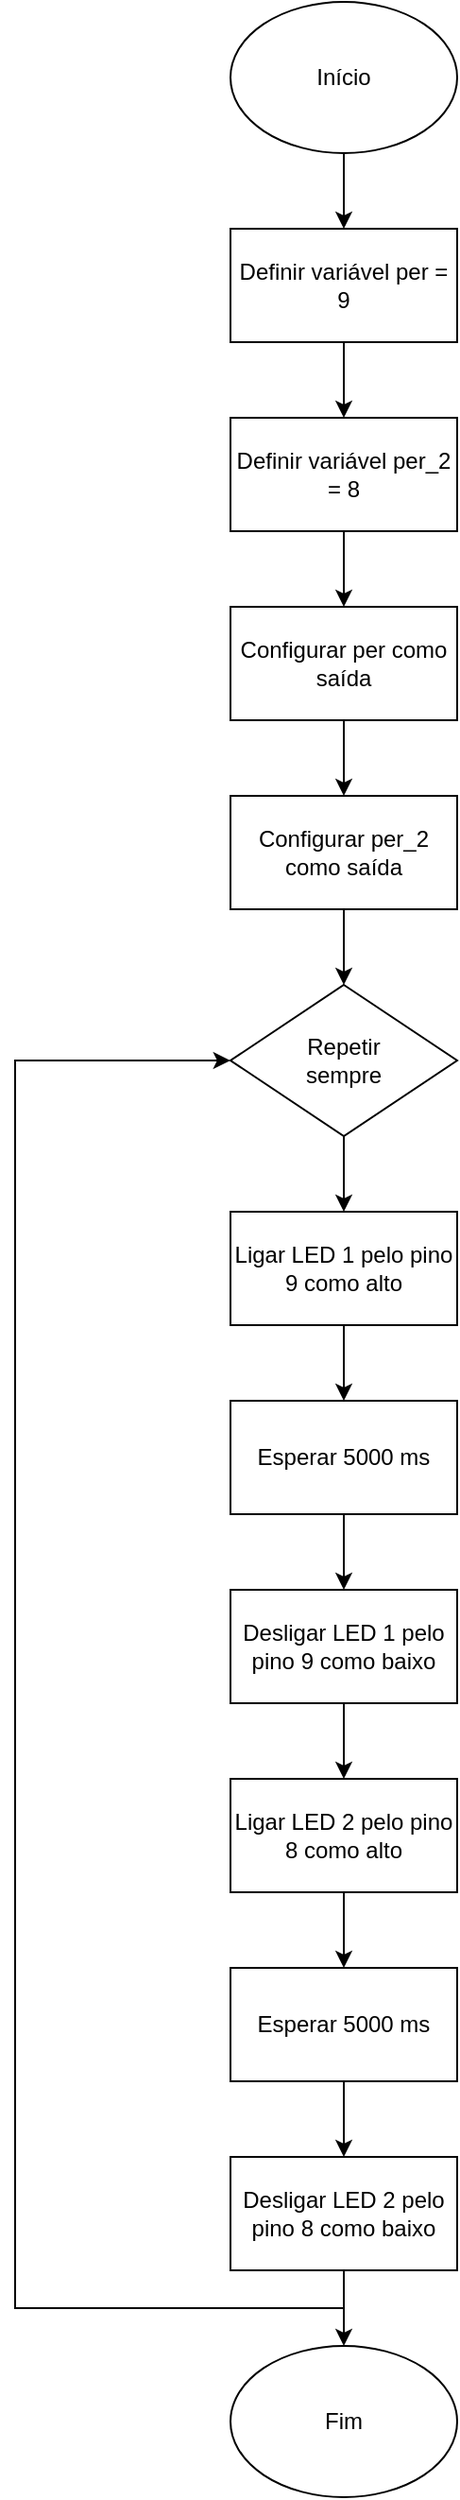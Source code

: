 <mxfile version="28.2.5">
  <diagram name="Página-1" id="lgsfylnA9JrC5za6dz95">
    <mxGraphModel dx="856" dy="1164" grid="1" gridSize="10" guides="1" tooltips="1" connect="1" arrows="1" fold="1" page="1" pageScale="1" pageWidth="827" pageHeight="1169" math="0" shadow="0">
      <root>
        <mxCell id="0" />
        <mxCell id="1" parent="0" />
        <mxCell id="7GB0SN49nU3vowdlAvA3-3" style="edgeStyle=orthogonalEdgeStyle;rounded=0;orthogonalLoop=1;jettySize=auto;html=1;entryX=0.5;entryY=0;entryDx=0;entryDy=0;" parent="1" source="7GB0SN49nU3vowdlAvA3-1" target="7GB0SN49nU3vowdlAvA3-2" edge="1">
          <mxGeometry relative="1" as="geometry" />
        </mxCell>
        <mxCell id="7GB0SN49nU3vowdlAvA3-1" value="Início" style="ellipse;whiteSpace=wrap;html=1;" parent="1" vertex="1">
          <mxGeometry x="354" y="40" width="120" height="80" as="geometry" />
        </mxCell>
        <mxCell id="7GB0SN49nU3vowdlAvA3-6" style="edgeStyle=orthogonalEdgeStyle;rounded=0;orthogonalLoop=1;jettySize=auto;html=1;entryX=0.5;entryY=0;entryDx=0;entryDy=0;" parent="1" source="7GB0SN49nU3vowdlAvA3-2" target="7GB0SN49nU3vowdlAvA3-4" edge="1">
          <mxGeometry relative="1" as="geometry" />
        </mxCell>
        <mxCell id="7GB0SN49nU3vowdlAvA3-2" value="&lt;div&gt;Definir variável per = 9&lt;/div&gt;" style="rounded=0;whiteSpace=wrap;html=1;" parent="1" vertex="1">
          <mxGeometry x="354" y="160" width="120" height="60" as="geometry" />
        </mxCell>
        <mxCell id="7GB0SN49nU3vowdlAvA3-7" style="edgeStyle=orthogonalEdgeStyle;rounded=0;orthogonalLoop=1;jettySize=auto;html=1;entryX=0.5;entryY=0;entryDx=0;entryDy=0;" parent="1" source="7GB0SN49nU3vowdlAvA3-4" target="7GB0SN49nU3vowdlAvA3-5" edge="1">
          <mxGeometry relative="1" as="geometry" />
        </mxCell>
        <mxCell id="7GB0SN49nU3vowdlAvA3-4" value="&lt;div&gt;Definir variável per_2 = 8&lt;/div&gt;" style="rounded=0;whiteSpace=wrap;html=1;" parent="1" vertex="1">
          <mxGeometry x="354" y="260" width="120" height="60" as="geometry" />
        </mxCell>
        <mxCell id="7a_tcJB_ISBaQT_1QwqY-2" style="edgeStyle=orthogonalEdgeStyle;rounded=0;orthogonalLoop=1;jettySize=auto;html=1;entryX=0.5;entryY=0;entryDx=0;entryDy=0;" edge="1" parent="1" source="7GB0SN49nU3vowdlAvA3-5" target="7a_tcJB_ISBaQT_1QwqY-1">
          <mxGeometry relative="1" as="geometry" />
        </mxCell>
        <mxCell id="7GB0SN49nU3vowdlAvA3-5" value="&lt;div&gt;Configurar per como saída&lt;/div&gt;" style="rounded=0;whiteSpace=wrap;html=1;" parent="1" vertex="1">
          <mxGeometry x="354" y="360" width="120" height="60" as="geometry" />
        </mxCell>
        <mxCell id="7a_tcJB_ISBaQT_1QwqY-4" style="edgeStyle=orthogonalEdgeStyle;rounded=0;orthogonalLoop=1;jettySize=auto;html=1;entryX=0.5;entryY=0;entryDx=0;entryDy=0;" edge="1" parent="1" source="7a_tcJB_ISBaQT_1QwqY-1" target="7a_tcJB_ISBaQT_1QwqY-5">
          <mxGeometry relative="1" as="geometry">
            <mxPoint x="414" y="560" as="targetPoint" />
          </mxGeometry>
        </mxCell>
        <mxCell id="7a_tcJB_ISBaQT_1QwqY-1" value="&lt;div&gt;Configurar per_2 como saída&lt;/div&gt;" style="rounded=0;whiteSpace=wrap;html=1;" vertex="1" parent="1">
          <mxGeometry x="354" y="460" width="120" height="60" as="geometry" />
        </mxCell>
        <mxCell id="7a_tcJB_ISBaQT_1QwqY-13" style="edgeStyle=orthogonalEdgeStyle;rounded=0;orthogonalLoop=1;jettySize=auto;html=1;entryX=0.5;entryY=0;entryDx=0;entryDy=0;" edge="1" parent="1" source="7a_tcJB_ISBaQT_1QwqY-5" target="7a_tcJB_ISBaQT_1QwqY-7">
          <mxGeometry relative="1" as="geometry" />
        </mxCell>
        <mxCell id="7a_tcJB_ISBaQT_1QwqY-5" value="Repetir&lt;div&gt;sempre&lt;/div&gt;" style="rhombus;whiteSpace=wrap;html=1;" vertex="1" parent="1">
          <mxGeometry x="354" y="560" width="120" height="80" as="geometry" />
        </mxCell>
        <mxCell id="7a_tcJB_ISBaQT_1QwqY-14" style="edgeStyle=orthogonalEdgeStyle;rounded=0;orthogonalLoop=1;jettySize=auto;html=1;entryX=0.5;entryY=0;entryDx=0;entryDy=0;" edge="1" parent="1" source="7a_tcJB_ISBaQT_1QwqY-7" target="7a_tcJB_ISBaQT_1QwqY-8">
          <mxGeometry relative="1" as="geometry" />
        </mxCell>
        <mxCell id="7a_tcJB_ISBaQT_1QwqY-7" value="&lt;div&gt;Ligar LED 1 pelo pino 9 como alto&lt;/div&gt;" style="rounded=0;whiteSpace=wrap;html=1;" vertex="1" parent="1">
          <mxGeometry x="354" y="680" width="120" height="60" as="geometry" />
        </mxCell>
        <mxCell id="7a_tcJB_ISBaQT_1QwqY-16" style="edgeStyle=orthogonalEdgeStyle;rounded=0;orthogonalLoop=1;jettySize=auto;html=1;entryX=0.5;entryY=0;entryDx=0;entryDy=0;" edge="1" parent="1" source="7a_tcJB_ISBaQT_1QwqY-8" target="7a_tcJB_ISBaQT_1QwqY-9">
          <mxGeometry relative="1" as="geometry" />
        </mxCell>
        <mxCell id="7a_tcJB_ISBaQT_1QwqY-8" value="Esperar 5000 ms" style="rounded=0;whiteSpace=wrap;html=1;" vertex="1" parent="1">
          <mxGeometry x="354" y="780" width="120" height="60" as="geometry" />
        </mxCell>
        <mxCell id="7a_tcJB_ISBaQT_1QwqY-17" style="edgeStyle=orthogonalEdgeStyle;rounded=0;orthogonalLoop=1;jettySize=auto;html=1;entryX=0.5;entryY=0;entryDx=0;entryDy=0;" edge="1" parent="1" source="7a_tcJB_ISBaQT_1QwqY-9" target="7a_tcJB_ISBaQT_1QwqY-10">
          <mxGeometry relative="1" as="geometry" />
        </mxCell>
        <mxCell id="7a_tcJB_ISBaQT_1QwqY-9" value="&lt;div&gt;Desligar LED 1 pelo pino 9 como baixo&lt;/div&gt;" style="rounded=0;whiteSpace=wrap;html=1;" vertex="1" parent="1">
          <mxGeometry x="354" y="880" width="120" height="60" as="geometry" />
        </mxCell>
        <mxCell id="7a_tcJB_ISBaQT_1QwqY-18" style="edgeStyle=orthogonalEdgeStyle;rounded=0;orthogonalLoop=1;jettySize=auto;html=1;entryX=0.5;entryY=0;entryDx=0;entryDy=0;" edge="1" parent="1" source="7a_tcJB_ISBaQT_1QwqY-10" target="7a_tcJB_ISBaQT_1QwqY-11">
          <mxGeometry relative="1" as="geometry" />
        </mxCell>
        <mxCell id="7a_tcJB_ISBaQT_1QwqY-10" value="Ligar LED 2 pelo pino 8 como alto" style="rounded=0;whiteSpace=wrap;html=1;" vertex="1" parent="1">
          <mxGeometry x="354" y="980" width="120" height="60" as="geometry" />
        </mxCell>
        <mxCell id="7a_tcJB_ISBaQT_1QwqY-19" style="edgeStyle=orthogonalEdgeStyle;rounded=0;orthogonalLoop=1;jettySize=auto;html=1;entryX=0.5;entryY=0;entryDx=0;entryDy=0;" edge="1" parent="1" source="7a_tcJB_ISBaQT_1QwqY-11" target="7a_tcJB_ISBaQT_1QwqY-12">
          <mxGeometry relative="1" as="geometry" />
        </mxCell>
        <mxCell id="7a_tcJB_ISBaQT_1QwqY-11" value="Esperar 5000 ms" style="rounded=0;whiteSpace=wrap;html=1;" vertex="1" parent="1">
          <mxGeometry x="354" y="1080" width="120" height="60" as="geometry" />
        </mxCell>
        <mxCell id="7a_tcJB_ISBaQT_1QwqY-22" style="edgeStyle=orthogonalEdgeStyle;rounded=0;orthogonalLoop=1;jettySize=auto;html=1;entryX=0.5;entryY=0;entryDx=0;entryDy=0;" edge="1" parent="1" source="7a_tcJB_ISBaQT_1QwqY-12" target="7a_tcJB_ISBaQT_1QwqY-21">
          <mxGeometry relative="1" as="geometry" />
        </mxCell>
        <mxCell id="7a_tcJB_ISBaQT_1QwqY-12" value="Desligar LED 2 pelo pino 8 como baixo" style="rounded=0;whiteSpace=wrap;html=1;" vertex="1" parent="1">
          <mxGeometry x="354" y="1180" width="120" height="60" as="geometry" />
        </mxCell>
        <mxCell id="7a_tcJB_ISBaQT_1QwqY-23" style="edgeStyle=orthogonalEdgeStyle;rounded=0;orthogonalLoop=1;jettySize=auto;html=1;" edge="1" parent="1">
          <mxGeometry relative="1" as="geometry">
            <mxPoint x="353.897" y="600" as="targetPoint" />
            <mxPoint x="414" y="1260" as="sourcePoint" />
            <Array as="points">
              <mxPoint x="240" y="1260" />
              <mxPoint x="240" y="600" />
            </Array>
          </mxGeometry>
        </mxCell>
        <mxCell id="7a_tcJB_ISBaQT_1QwqY-21" value="Fim" style="ellipse;whiteSpace=wrap;html=1;" vertex="1" parent="1">
          <mxGeometry x="354" y="1280" width="120" height="80" as="geometry" />
        </mxCell>
      </root>
    </mxGraphModel>
  </diagram>
</mxfile>
